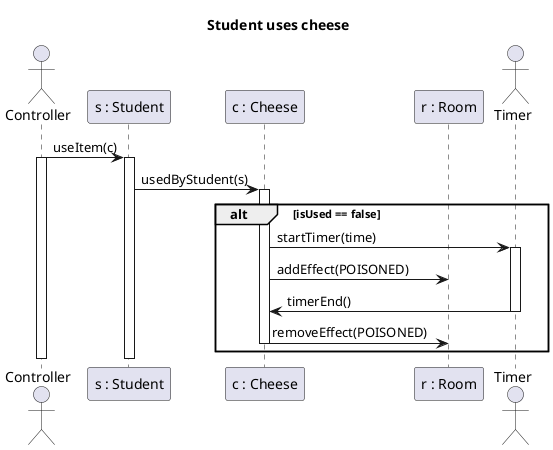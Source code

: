 @startuml Student uses cheese
title Student uses cheese

actor Controller as C
participant "s : Student" as s
participant "c : Cheese" as c
participant "r : Room" as r
actor Timer as t

C -> s : useItem(c)
Activate C
Activate s
s -> c : usedByStudent(s)
activate c
alt isUsed == false
    c -> t : startTimer(time)
    Activate t
    c -> r : addEffect(POISONED)
    t -> c : timerEnd()
    Deactivate t
    c -> r : removeEffect(POISONED)
    Deactivate c
end
Deactivate s
Deactivate C

@enduml